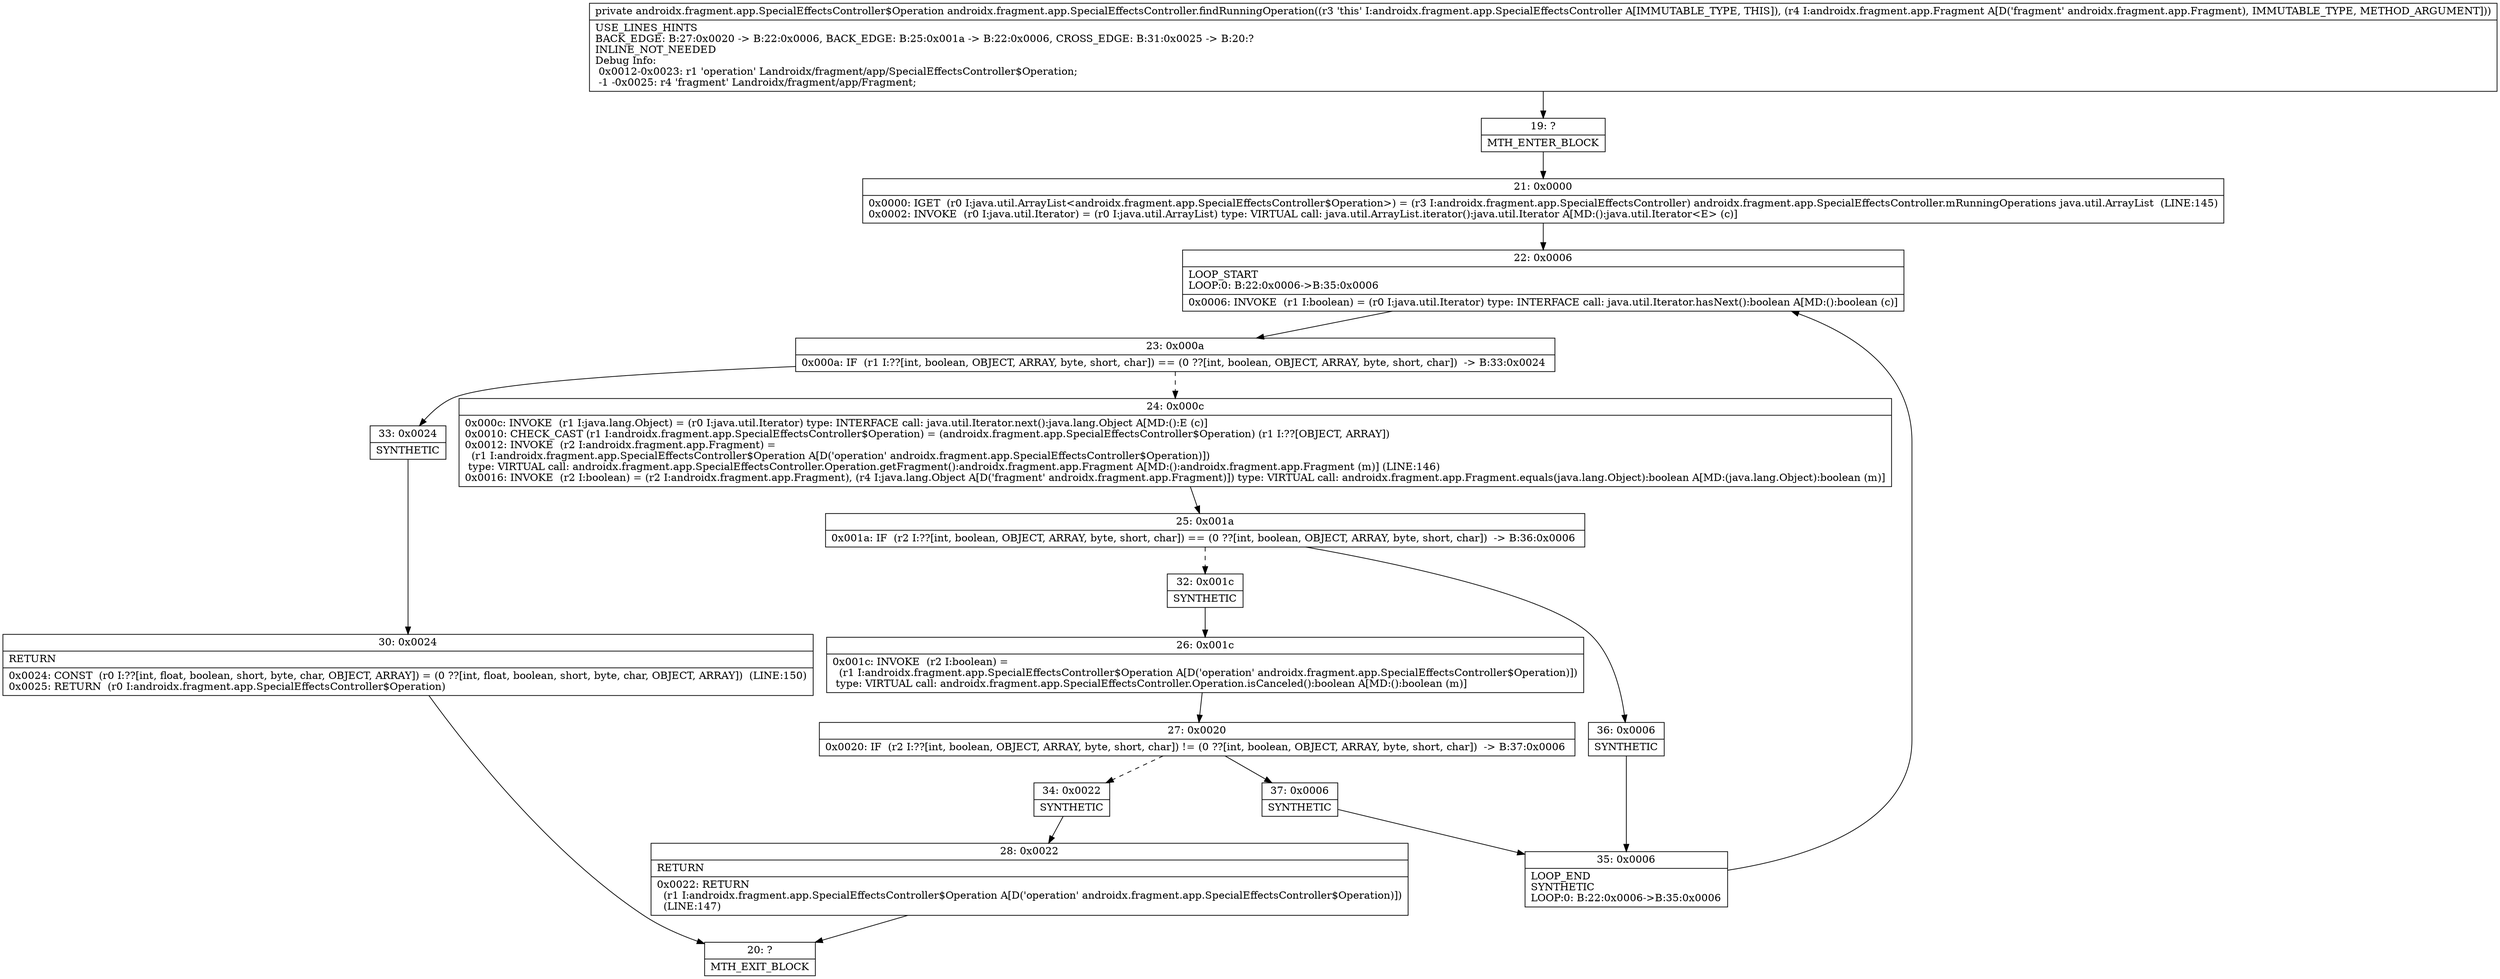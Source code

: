 digraph "CFG forandroidx.fragment.app.SpecialEffectsController.findRunningOperation(Landroidx\/fragment\/app\/Fragment;)Landroidx\/fragment\/app\/SpecialEffectsController$Operation;" {
Node_19 [shape=record,label="{19\:\ ?|MTH_ENTER_BLOCK\l}"];
Node_21 [shape=record,label="{21\:\ 0x0000|0x0000: IGET  (r0 I:java.util.ArrayList\<androidx.fragment.app.SpecialEffectsController$Operation\>) = (r3 I:androidx.fragment.app.SpecialEffectsController) androidx.fragment.app.SpecialEffectsController.mRunningOperations java.util.ArrayList  (LINE:145)\l0x0002: INVOKE  (r0 I:java.util.Iterator) = (r0 I:java.util.ArrayList) type: VIRTUAL call: java.util.ArrayList.iterator():java.util.Iterator A[MD:():java.util.Iterator\<E\> (c)]\l}"];
Node_22 [shape=record,label="{22\:\ 0x0006|LOOP_START\lLOOP:0: B:22:0x0006\-\>B:35:0x0006\l|0x0006: INVOKE  (r1 I:boolean) = (r0 I:java.util.Iterator) type: INTERFACE call: java.util.Iterator.hasNext():boolean A[MD:():boolean (c)]\l}"];
Node_23 [shape=record,label="{23\:\ 0x000a|0x000a: IF  (r1 I:??[int, boolean, OBJECT, ARRAY, byte, short, char]) == (0 ??[int, boolean, OBJECT, ARRAY, byte, short, char])  \-\> B:33:0x0024 \l}"];
Node_24 [shape=record,label="{24\:\ 0x000c|0x000c: INVOKE  (r1 I:java.lang.Object) = (r0 I:java.util.Iterator) type: INTERFACE call: java.util.Iterator.next():java.lang.Object A[MD:():E (c)]\l0x0010: CHECK_CAST (r1 I:androidx.fragment.app.SpecialEffectsController$Operation) = (androidx.fragment.app.SpecialEffectsController$Operation) (r1 I:??[OBJECT, ARRAY]) \l0x0012: INVOKE  (r2 I:androidx.fragment.app.Fragment) = \l  (r1 I:androidx.fragment.app.SpecialEffectsController$Operation A[D('operation' androidx.fragment.app.SpecialEffectsController$Operation)])\l type: VIRTUAL call: androidx.fragment.app.SpecialEffectsController.Operation.getFragment():androidx.fragment.app.Fragment A[MD:():androidx.fragment.app.Fragment (m)] (LINE:146)\l0x0016: INVOKE  (r2 I:boolean) = (r2 I:androidx.fragment.app.Fragment), (r4 I:java.lang.Object A[D('fragment' androidx.fragment.app.Fragment)]) type: VIRTUAL call: androidx.fragment.app.Fragment.equals(java.lang.Object):boolean A[MD:(java.lang.Object):boolean (m)]\l}"];
Node_25 [shape=record,label="{25\:\ 0x001a|0x001a: IF  (r2 I:??[int, boolean, OBJECT, ARRAY, byte, short, char]) == (0 ??[int, boolean, OBJECT, ARRAY, byte, short, char])  \-\> B:36:0x0006 \l}"];
Node_32 [shape=record,label="{32\:\ 0x001c|SYNTHETIC\l}"];
Node_26 [shape=record,label="{26\:\ 0x001c|0x001c: INVOKE  (r2 I:boolean) = \l  (r1 I:androidx.fragment.app.SpecialEffectsController$Operation A[D('operation' androidx.fragment.app.SpecialEffectsController$Operation)])\l type: VIRTUAL call: androidx.fragment.app.SpecialEffectsController.Operation.isCanceled():boolean A[MD:():boolean (m)]\l}"];
Node_27 [shape=record,label="{27\:\ 0x0020|0x0020: IF  (r2 I:??[int, boolean, OBJECT, ARRAY, byte, short, char]) != (0 ??[int, boolean, OBJECT, ARRAY, byte, short, char])  \-\> B:37:0x0006 \l}"];
Node_34 [shape=record,label="{34\:\ 0x0022|SYNTHETIC\l}"];
Node_28 [shape=record,label="{28\:\ 0x0022|RETURN\l|0x0022: RETURN  \l  (r1 I:androidx.fragment.app.SpecialEffectsController$Operation A[D('operation' androidx.fragment.app.SpecialEffectsController$Operation)])\l  (LINE:147)\l}"];
Node_20 [shape=record,label="{20\:\ ?|MTH_EXIT_BLOCK\l}"];
Node_37 [shape=record,label="{37\:\ 0x0006|SYNTHETIC\l}"];
Node_35 [shape=record,label="{35\:\ 0x0006|LOOP_END\lSYNTHETIC\lLOOP:0: B:22:0x0006\-\>B:35:0x0006\l}"];
Node_36 [shape=record,label="{36\:\ 0x0006|SYNTHETIC\l}"];
Node_33 [shape=record,label="{33\:\ 0x0024|SYNTHETIC\l}"];
Node_30 [shape=record,label="{30\:\ 0x0024|RETURN\l|0x0024: CONST  (r0 I:??[int, float, boolean, short, byte, char, OBJECT, ARRAY]) = (0 ??[int, float, boolean, short, byte, char, OBJECT, ARRAY])  (LINE:150)\l0x0025: RETURN  (r0 I:androidx.fragment.app.SpecialEffectsController$Operation) \l}"];
MethodNode[shape=record,label="{private androidx.fragment.app.SpecialEffectsController$Operation androidx.fragment.app.SpecialEffectsController.findRunningOperation((r3 'this' I:androidx.fragment.app.SpecialEffectsController A[IMMUTABLE_TYPE, THIS]), (r4 I:androidx.fragment.app.Fragment A[D('fragment' androidx.fragment.app.Fragment), IMMUTABLE_TYPE, METHOD_ARGUMENT]))  | USE_LINES_HINTS\lBACK_EDGE: B:27:0x0020 \-\> B:22:0x0006, BACK_EDGE: B:25:0x001a \-\> B:22:0x0006, CROSS_EDGE: B:31:0x0025 \-\> B:20:?\lINLINE_NOT_NEEDED\lDebug Info:\l  0x0012\-0x0023: r1 'operation' Landroidx\/fragment\/app\/SpecialEffectsController$Operation;\l  \-1 \-0x0025: r4 'fragment' Landroidx\/fragment\/app\/Fragment;\l}"];
MethodNode -> Node_19;Node_19 -> Node_21;
Node_21 -> Node_22;
Node_22 -> Node_23;
Node_23 -> Node_24[style=dashed];
Node_23 -> Node_33;
Node_24 -> Node_25;
Node_25 -> Node_32[style=dashed];
Node_25 -> Node_36;
Node_32 -> Node_26;
Node_26 -> Node_27;
Node_27 -> Node_34[style=dashed];
Node_27 -> Node_37;
Node_34 -> Node_28;
Node_28 -> Node_20;
Node_37 -> Node_35;
Node_35 -> Node_22;
Node_36 -> Node_35;
Node_33 -> Node_30;
Node_30 -> Node_20;
}

